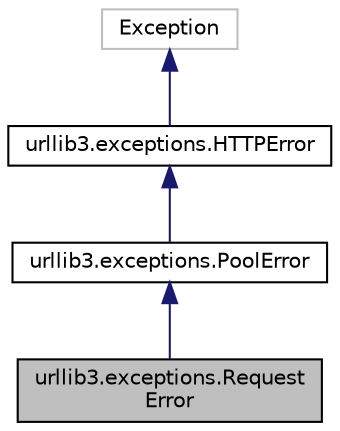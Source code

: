 digraph "urllib3.exceptions.RequestError"
{
 // LATEX_PDF_SIZE
  edge [fontname="Helvetica",fontsize="10",labelfontname="Helvetica",labelfontsize="10"];
  node [fontname="Helvetica",fontsize="10",shape=record];
  Node1 [label="urllib3.exceptions.Request\lError",height=0.2,width=0.4,color="black", fillcolor="grey75", style="filled", fontcolor="black",tooltip=" "];
  Node2 -> Node1 [dir="back",color="midnightblue",fontsize="10",style="solid"];
  Node2 [label="urllib3.exceptions.PoolError",height=0.2,width=0.4,color="black", fillcolor="white", style="filled",URL="$classurllib3_1_1exceptions_1_1PoolError.html",tooltip=" "];
  Node3 -> Node2 [dir="back",color="midnightblue",fontsize="10",style="solid"];
  Node3 [label="urllib3.exceptions.HTTPError",height=0.2,width=0.4,color="black", fillcolor="white", style="filled",URL="$classurllib3_1_1exceptions_1_1HTTPError.html",tooltip=" "];
  Node4 -> Node3 [dir="back",color="midnightblue",fontsize="10",style="solid"];
  Node4 [label="Exception",height=0.2,width=0.4,color="grey75", fillcolor="white", style="filled",tooltip=" "];
}

